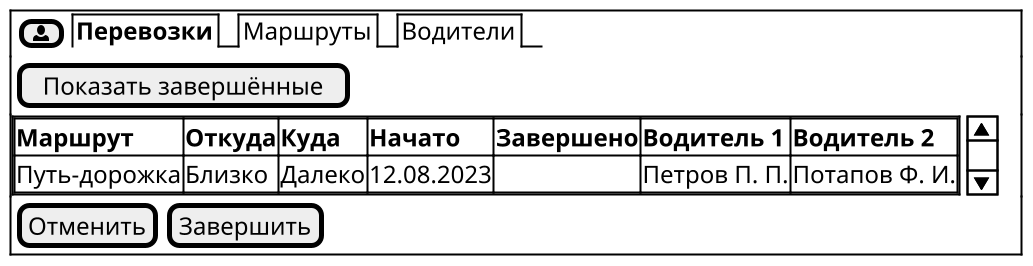 @startsalt

scale 2

{+

{ { [<&person>] } | {/ <b>Перевозки | Маршруты | Водители } }
{ [Показать завершённые] }
{SI{#
    <b>Маршрут | <b>Откуда | <b>Куда | <b>Начато | <b>Завершено |  
    <b>Водитель 1 | <b>Водитель 2

    Путь-дорожка | Близко | Далеко | 12.08.2023 | . |
    Петров П. П. | Потапов Ф. И.         
}}
{ [Отменить] | [Завершить] }

}

@endsalt

